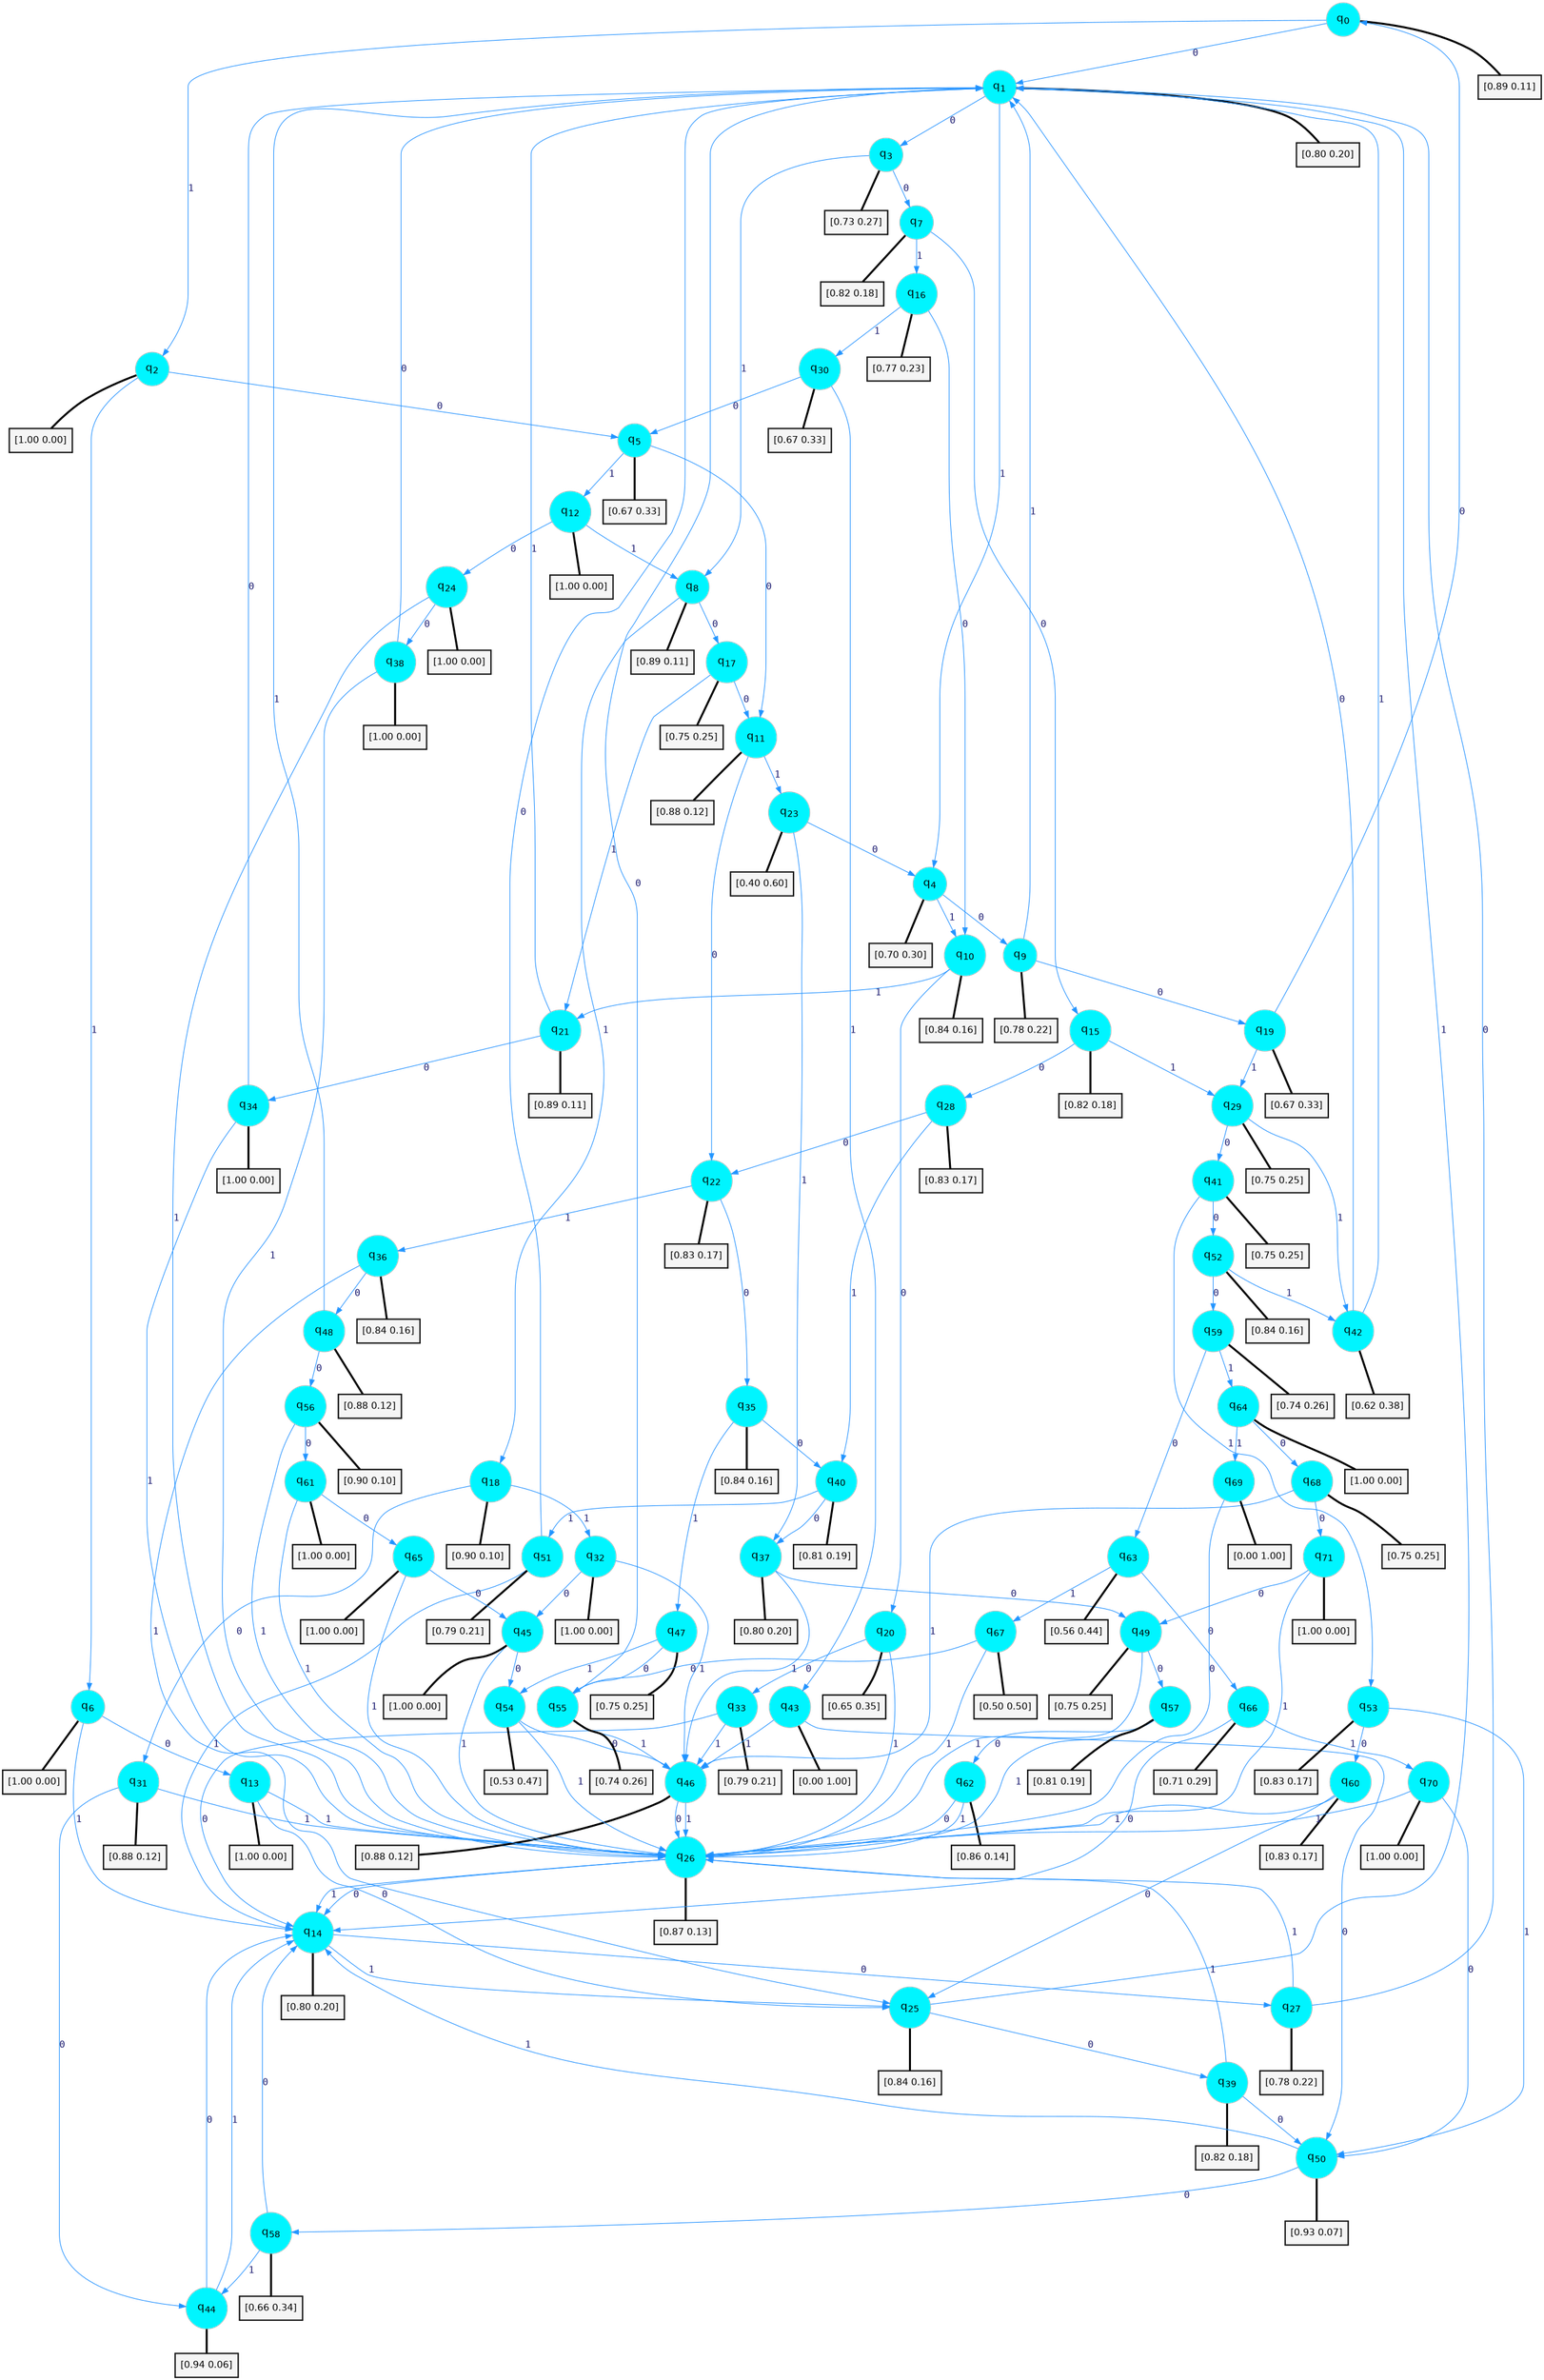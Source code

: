 digraph G {
graph [
bgcolor=transparent, dpi=300, rankdir=TD, size="40,25"];
node [
color=gray, fillcolor=turquoise1, fontcolor=black, fontname=Helvetica, fontsize=16, fontweight=bold, shape=circle, style=filled];
edge [
arrowsize=1, color=dodgerblue1, fontcolor=midnightblue, fontname=courier, fontweight=bold, penwidth=1, style=solid, weight=20];
0[label=<q<SUB>0</SUB>>];
1[label=<q<SUB>1</SUB>>];
2[label=<q<SUB>2</SUB>>];
3[label=<q<SUB>3</SUB>>];
4[label=<q<SUB>4</SUB>>];
5[label=<q<SUB>5</SUB>>];
6[label=<q<SUB>6</SUB>>];
7[label=<q<SUB>7</SUB>>];
8[label=<q<SUB>8</SUB>>];
9[label=<q<SUB>9</SUB>>];
10[label=<q<SUB>10</SUB>>];
11[label=<q<SUB>11</SUB>>];
12[label=<q<SUB>12</SUB>>];
13[label=<q<SUB>13</SUB>>];
14[label=<q<SUB>14</SUB>>];
15[label=<q<SUB>15</SUB>>];
16[label=<q<SUB>16</SUB>>];
17[label=<q<SUB>17</SUB>>];
18[label=<q<SUB>18</SUB>>];
19[label=<q<SUB>19</SUB>>];
20[label=<q<SUB>20</SUB>>];
21[label=<q<SUB>21</SUB>>];
22[label=<q<SUB>22</SUB>>];
23[label=<q<SUB>23</SUB>>];
24[label=<q<SUB>24</SUB>>];
25[label=<q<SUB>25</SUB>>];
26[label=<q<SUB>26</SUB>>];
27[label=<q<SUB>27</SUB>>];
28[label=<q<SUB>28</SUB>>];
29[label=<q<SUB>29</SUB>>];
30[label=<q<SUB>30</SUB>>];
31[label=<q<SUB>31</SUB>>];
32[label=<q<SUB>32</SUB>>];
33[label=<q<SUB>33</SUB>>];
34[label=<q<SUB>34</SUB>>];
35[label=<q<SUB>35</SUB>>];
36[label=<q<SUB>36</SUB>>];
37[label=<q<SUB>37</SUB>>];
38[label=<q<SUB>38</SUB>>];
39[label=<q<SUB>39</SUB>>];
40[label=<q<SUB>40</SUB>>];
41[label=<q<SUB>41</SUB>>];
42[label=<q<SUB>42</SUB>>];
43[label=<q<SUB>43</SUB>>];
44[label=<q<SUB>44</SUB>>];
45[label=<q<SUB>45</SUB>>];
46[label=<q<SUB>46</SUB>>];
47[label=<q<SUB>47</SUB>>];
48[label=<q<SUB>48</SUB>>];
49[label=<q<SUB>49</SUB>>];
50[label=<q<SUB>50</SUB>>];
51[label=<q<SUB>51</SUB>>];
52[label=<q<SUB>52</SUB>>];
53[label=<q<SUB>53</SUB>>];
54[label=<q<SUB>54</SUB>>];
55[label=<q<SUB>55</SUB>>];
56[label=<q<SUB>56</SUB>>];
57[label=<q<SUB>57</SUB>>];
58[label=<q<SUB>58</SUB>>];
59[label=<q<SUB>59</SUB>>];
60[label=<q<SUB>60</SUB>>];
61[label=<q<SUB>61</SUB>>];
62[label=<q<SUB>62</SUB>>];
63[label=<q<SUB>63</SUB>>];
64[label=<q<SUB>64</SUB>>];
65[label=<q<SUB>65</SUB>>];
66[label=<q<SUB>66</SUB>>];
67[label=<q<SUB>67</SUB>>];
68[label=<q<SUB>68</SUB>>];
69[label=<q<SUB>69</SUB>>];
70[label=<q<SUB>70</SUB>>];
71[label=<q<SUB>71</SUB>>];
72[label="[0.89 0.11]", shape=box,fontcolor=black, fontname=Helvetica, fontsize=14, penwidth=2, fillcolor=whitesmoke,color=black];
73[label="[0.80 0.20]", shape=box,fontcolor=black, fontname=Helvetica, fontsize=14, penwidth=2, fillcolor=whitesmoke,color=black];
74[label="[1.00 0.00]", shape=box,fontcolor=black, fontname=Helvetica, fontsize=14, penwidth=2, fillcolor=whitesmoke,color=black];
75[label="[0.73 0.27]", shape=box,fontcolor=black, fontname=Helvetica, fontsize=14, penwidth=2, fillcolor=whitesmoke,color=black];
76[label="[0.70 0.30]", shape=box,fontcolor=black, fontname=Helvetica, fontsize=14, penwidth=2, fillcolor=whitesmoke,color=black];
77[label="[0.67 0.33]", shape=box,fontcolor=black, fontname=Helvetica, fontsize=14, penwidth=2, fillcolor=whitesmoke,color=black];
78[label="[1.00 0.00]", shape=box,fontcolor=black, fontname=Helvetica, fontsize=14, penwidth=2, fillcolor=whitesmoke,color=black];
79[label="[0.82 0.18]", shape=box,fontcolor=black, fontname=Helvetica, fontsize=14, penwidth=2, fillcolor=whitesmoke,color=black];
80[label="[0.89 0.11]", shape=box,fontcolor=black, fontname=Helvetica, fontsize=14, penwidth=2, fillcolor=whitesmoke,color=black];
81[label="[0.78 0.22]", shape=box,fontcolor=black, fontname=Helvetica, fontsize=14, penwidth=2, fillcolor=whitesmoke,color=black];
82[label="[0.84 0.16]", shape=box,fontcolor=black, fontname=Helvetica, fontsize=14, penwidth=2, fillcolor=whitesmoke,color=black];
83[label="[0.88 0.12]", shape=box,fontcolor=black, fontname=Helvetica, fontsize=14, penwidth=2, fillcolor=whitesmoke,color=black];
84[label="[1.00 0.00]", shape=box,fontcolor=black, fontname=Helvetica, fontsize=14, penwidth=2, fillcolor=whitesmoke,color=black];
85[label="[1.00 0.00]", shape=box,fontcolor=black, fontname=Helvetica, fontsize=14, penwidth=2, fillcolor=whitesmoke,color=black];
86[label="[0.80 0.20]", shape=box,fontcolor=black, fontname=Helvetica, fontsize=14, penwidth=2, fillcolor=whitesmoke,color=black];
87[label="[0.82 0.18]", shape=box,fontcolor=black, fontname=Helvetica, fontsize=14, penwidth=2, fillcolor=whitesmoke,color=black];
88[label="[0.77 0.23]", shape=box,fontcolor=black, fontname=Helvetica, fontsize=14, penwidth=2, fillcolor=whitesmoke,color=black];
89[label="[0.75 0.25]", shape=box,fontcolor=black, fontname=Helvetica, fontsize=14, penwidth=2, fillcolor=whitesmoke,color=black];
90[label="[0.90 0.10]", shape=box,fontcolor=black, fontname=Helvetica, fontsize=14, penwidth=2, fillcolor=whitesmoke,color=black];
91[label="[0.67 0.33]", shape=box,fontcolor=black, fontname=Helvetica, fontsize=14, penwidth=2, fillcolor=whitesmoke,color=black];
92[label="[0.65 0.35]", shape=box,fontcolor=black, fontname=Helvetica, fontsize=14, penwidth=2, fillcolor=whitesmoke,color=black];
93[label="[0.89 0.11]", shape=box,fontcolor=black, fontname=Helvetica, fontsize=14, penwidth=2, fillcolor=whitesmoke,color=black];
94[label="[0.83 0.17]", shape=box,fontcolor=black, fontname=Helvetica, fontsize=14, penwidth=2, fillcolor=whitesmoke,color=black];
95[label="[0.40 0.60]", shape=box,fontcolor=black, fontname=Helvetica, fontsize=14, penwidth=2, fillcolor=whitesmoke,color=black];
96[label="[1.00 0.00]", shape=box,fontcolor=black, fontname=Helvetica, fontsize=14, penwidth=2, fillcolor=whitesmoke,color=black];
97[label="[0.84 0.16]", shape=box,fontcolor=black, fontname=Helvetica, fontsize=14, penwidth=2, fillcolor=whitesmoke,color=black];
98[label="[0.87 0.13]", shape=box,fontcolor=black, fontname=Helvetica, fontsize=14, penwidth=2, fillcolor=whitesmoke,color=black];
99[label="[0.78 0.22]", shape=box,fontcolor=black, fontname=Helvetica, fontsize=14, penwidth=2, fillcolor=whitesmoke,color=black];
100[label="[0.83 0.17]", shape=box,fontcolor=black, fontname=Helvetica, fontsize=14, penwidth=2, fillcolor=whitesmoke,color=black];
101[label="[0.75 0.25]", shape=box,fontcolor=black, fontname=Helvetica, fontsize=14, penwidth=2, fillcolor=whitesmoke,color=black];
102[label="[0.67 0.33]", shape=box,fontcolor=black, fontname=Helvetica, fontsize=14, penwidth=2, fillcolor=whitesmoke,color=black];
103[label="[0.88 0.12]", shape=box,fontcolor=black, fontname=Helvetica, fontsize=14, penwidth=2, fillcolor=whitesmoke,color=black];
104[label="[1.00 0.00]", shape=box,fontcolor=black, fontname=Helvetica, fontsize=14, penwidth=2, fillcolor=whitesmoke,color=black];
105[label="[0.79 0.21]", shape=box,fontcolor=black, fontname=Helvetica, fontsize=14, penwidth=2, fillcolor=whitesmoke,color=black];
106[label="[1.00 0.00]", shape=box,fontcolor=black, fontname=Helvetica, fontsize=14, penwidth=2, fillcolor=whitesmoke,color=black];
107[label="[0.84 0.16]", shape=box,fontcolor=black, fontname=Helvetica, fontsize=14, penwidth=2, fillcolor=whitesmoke,color=black];
108[label="[0.84 0.16]", shape=box,fontcolor=black, fontname=Helvetica, fontsize=14, penwidth=2, fillcolor=whitesmoke,color=black];
109[label="[0.80 0.20]", shape=box,fontcolor=black, fontname=Helvetica, fontsize=14, penwidth=2, fillcolor=whitesmoke,color=black];
110[label="[1.00 0.00]", shape=box,fontcolor=black, fontname=Helvetica, fontsize=14, penwidth=2, fillcolor=whitesmoke,color=black];
111[label="[0.82 0.18]", shape=box,fontcolor=black, fontname=Helvetica, fontsize=14, penwidth=2, fillcolor=whitesmoke,color=black];
112[label="[0.81 0.19]", shape=box,fontcolor=black, fontname=Helvetica, fontsize=14, penwidth=2, fillcolor=whitesmoke,color=black];
113[label="[0.75 0.25]", shape=box,fontcolor=black, fontname=Helvetica, fontsize=14, penwidth=2, fillcolor=whitesmoke,color=black];
114[label="[0.62 0.38]", shape=box,fontcolor=black, fontname=Helvetica, fontsize=14, penwidth=2, fillcolor=whitesmoke,color=black];
115[label="[0.00 1.00]", shape=box,fontcolor=black, fontname=Helvetica, fontsize=14, penwidth=2, fillcolor=whitesmoke,color=black];
116[label="[0.94 0.06]", shape=box,fontcolor=black, fontname=Helvetica, fontsize=14, penwidth=2, fillcolor=whitesmoke,color=black];
117[label="[1.00 0.00]", shape=box,fontcolor=black, fontname=Helvetica, fontsize=14, penwidth=2, fillcolor=whitesmoke,color=black];
118[label="[0.88 0.12]", shape=box,fontcolor=black, fontname=Helvetica, fontsize=14, penwidth=2, fillcolor=whitesmoke,color=black];
119[label="[0.75 0.25]", shape=box,fontcolor=black, fontname=Helvetica, fontsize=14, penwidth=2, fillcolor=whitesmoke,color=black];
120[label="[0.88 0.12]", shape=box,fontcolor=black, fontname=Helvetica, fontsize=14, penwidth=2, fillcolor=whitesmoke,color=black];
121[label="[0.75 0.25]", shape=box,fontcolor=black, fontname=Helvetica, fontsize=14, penwidth=2, fillcolor=whitesmoke,color=black];
122[label="[0.93 0.07]", shape=box,fontcolor=black, fontname=Helvetica, fontsize=14, penwidth=2, fillcolor=whitesmoke,color=black];
123[label="[0.79 0.21]", shape=box,fontcolor=black, fontname=Helvetica, fontsize=14, penwidth=2, fillcolor=whitesmoke,color=black];
124[label="[0.84 0.16]", shape=box,fontcolor=black, fontname=Helvetica, fontsize=14, penwidth=2, fillcolor=whitesmoke,color=black];
125[label="[0.83 0.17]", shape=box,fontcolor=black, fontname=Helvetica, fontsize=14, penwidth=2, fillcolor=whitesmoke,color=black];
126[label="[0.53 0.47]", shape=box,fontcolor=black, fontname=Helvetica, fontsize=14, penwidth=2, fillcolor=whitesmoke,color=black];
127[label="[0.74 0.26]", shape=box,fontcolor=black, fontname=Helvetica, fontsize=14, penwidth=2, fillcolor=whitesmoke,color=black];
128[label="[0.90 0.10]", shape=box,fontcolor=black, fontname=Helvetica, fontsize=14, penwidth=2, fillcolor=whitesmoke,color=black];
129[label="[0.81 0.19]", shape=box,fontcolor=black, fontname=Helvetica, fontsize=14, penwidth=2, fillcolor=whitesmoke,color=black];
130[label="[0.66 0.34]", shape=box,fontcolor=black, fontname=Helvetica, fontsize=14, penwidth=2, fillcolor=whitesmoke,color=black];
131[label="[0.74 0.26]", shape=box,fontcolor=black, fontname=Helvetica, fontsize=14, penwidth=2, fillcolor=whitesmoke,color=black];
132[label="[0.83 0.17]", shape=box,fontcolor=black, fontname=Helvetica, fontsize=14, penwidth=2, fillcolor=whitesmoke,color=black];
133[label="[1.00 0.00]", shape=box,fontcolor=black, fontname=Helvetica, fontsize=14, penwidth=2, fillcolor=whitesmoke,color=black];
134[label="[0.86 0.14]", shape=box,fontcolor=black, fontname=Helvetica, fontsize=14, penwidth=2, fillcolor=whitesmoke,color=black];
135[label="[0.56 0.44]", shape=box,fontcolor=black, fontname=Helvetica, fontsize=14, penwidth=2, fillcolor=whitesmoke,color=black];
136[label="[1.00 0.00]", shape=box,fontcolor=black, fontname=Helvetica, fontsize=14, penwidth=2, fillcolor=whitesmoke,color=black];
137[label="[1.00 0.00]", shape=box,fontcolor=black, fontname=Helvetica, fontsize=14, penwidth=2, fillcolor=whitesmoke,color=black];
138[label="[0.71 0.29]", shape=box,fontcolor=black, fontname=Helvetica, fontsize=14, penwidth=2, fillcolor=whitesmoke,color=black];
139[label="[0.50 0.50]", shape=box,fontcolor=black, fontname=Helvetica, fontsize=14, penwidth=2, fillcolor=whitesmoke,color=black];
140[label="[0.75 0.25]", shape=box,fontcolor=black, fontname=Helvetica, fontsize=14, penwidth=2, fillcolor=whitesmoke,color=black];
141[label="[0.00 1.00]", shape=box,fontcolor=black, fontname=Helvetica, fontsize=14, penwidth=2, fillcolor=whitesmoke,color=black];
142[label="[1.00 0.00]", shape=box,fontcolor=black, fontname=Helvetica, fontsize=14, penwidth=2, fillcolor=whitesmoke,color=black];
143[label="[1.00 0.00]", shape=box,fontcolor=black, fontname=Helvetica, fontsize=14, penwidth=2, fillcolor=whitesmoke,color=black];
0->1 [label=0];
0->2 [label=1];
0->72 [arrowhead=none, penwidth=3,color=black];
1->3 [label=0];
1->4 [label=1];
1->73 [arrowhead=none, penwidth=3,color=black];
2->5 [label=0];
2->6 [label=1];
2->74 [arrowhead=none, penwidth=3,color=black];
3->7 [label=0];
3->8 [label=1];
3->75 [arrowhead=none, penwidth=3,color=black];
4->9 [label=0];
4->10 [label=1];
4->76 [arrowhead=none, penwidth=3,color=black];
5->11 [label=0];
5->12 [label=1];
5->77 [arrowhead=none, penwidth=3,color=black];
6->13 [label=0];
6->14 [label=1];
6->78 [arrowhead=none, penwidth=3,color=black];
7->15 [label=0];
7->16 [label=1];
7->79 [arrowhead=none, penwidth=3,color=black];
8->17 [label=0];
8->18 [label=1];
8->80 [arrowhead=none, penwidth=3,color=black];
9->19 [label=0];
9->1 [label=1];
9->81 [arrowhead=none, penwidth=3,color=black];
10->20 [label=0];
10->21 [label=1];
10->82 [arrowhead=none, penwidth=3,color=black];
11->22 [label=0];
11->23 [label=1];
11->83 [arrowhead=none, penwidth=3,color=black];
12->24 [label=0];
12->8 [label=1];
12->84 [arrowhead=none, penwidth=3,color=black];
13->25 [label=0];
13->26 [label=1];
13->85 [arrowhead=none, penwidth=3,color=black];
14->27 [label=0];
14->25 [label=1];
14->86 [arrowhead=none, penwidth=3,color=black];
15->28 [label=0];
15->29 [label=1];
15->87 [arrowhead=none, penwidth=3,color=black];
16->10 [label=0];
16->30 [label=1];
16->88 [arrowhead=none, penwidth=3,color=black];
17->11 [label=0];
17->21 [label=1];
17->89 [arrowhead=none, penwidth=3,color=black];
18->31 [label=0];
18->32 [label=1];
18->90 [arrowhead=none, penwidth=3,color=black];
19->0 [label=0];
19->29 [label=1];
19->91 [arrowhead=none, penwidth=3,color=black];
20->33 [label=0];
20->26 [label=1];
20->92 [arrowhead=none, penwidth=3,color=black];
21->34 [label=0];
21->1 [label=1];
21->93 [arrowhead=none, penwidth=3,color=black];
22->35 [label=0];
22->36 [label=1];
22->94 [arrowhead=none, penwidth=3,color=black];
23->4 [label=0];
23->37 [label=1];
23->95 [arrowhead=none, penwidth=3,color=black];
24->38 [label=0];
24->26 [label=1];
24->96 [arrowhead=none, penwidth=3,color=black];
25->39 [label=0];
25->1 [label=1];
25->97 [arrowhead=none, penwidth=3,color=black];
26->14 [label=0];
26->14 [label=1];
26->98 [arrowhead=none, penwidth=3,color=black];
27->1 [label=0];
27->26 [label=1];
27->99 [arrowhead=none, penwidth=3,color=black];
28->22 [label=0];
28->40 [label=1];
28->100 [arrowhead=none, penwidth=3,color=black];
29->41 [label=0];
29->42 [label=1];
29->101 [arrowhead=none, penwidth=3,color=black];
30->5 [label=0];
30->43 [label=1];
30->102 [arrowhead=none, penwidth=3,color=black];
31->44 [label=0];
31->26 [label=1];
31->103 [arrowhead=none, penwidth=3,color=black];
32->45 [label=0];
32->46 [label=1];
32->104 [arrowhead=none, penwidth=3,color=black];
33->14 [label=0];
33->46 [label=1];
33->105 [arrowhead=none, penwidth=3,color=black];
34->1 [label=0];
34->26 [label=1];
34->106 [arrowhead=none, penwidth=3,color=black];
35->40 [label=0];
35->47 [label=1];
35->107 [arrowhead=none, penwidth=3,color=black];
36->48 [label=0];
36->25 [label=1];
36->108 [arrowhead=none, penwidth=3,color=black];
37->49 [label=0];
37->46 [label=1];
37->109 [arrowhead=none, penwidth=3,color=black];
38->1 [label=0];
38->26 [label=1];
38->110 [arrowhead=none, penwidth=3,color=black];
39->50 [label=0];
39->26 [label=1];
39->111 [arrowhead=none, penwidth=3,color=black];
40->37 [label=0];
40->51 [label=1];
40->112 [arrowhead=none, penwidth=3,color=black];
41->52 [label=0];
41->53 [label=1];
41->113 [arrowhead=none, penwidth=3,color=black];
42->1 [label=0];
42->1 [label=1];
42->114 [arrowhead=none, penwidth=3,color=black];
43->50 [label=0];
43->46 [label=1];
43->115 [arrowhead=none, penwidth=3,color=black];
44->14 [label=0];
44->14 [label=1];
44->116 [arrowhead=none, penwidth=3,color=black];
45->54 [label=0];
45->26 [label=1];
45->117 [arrowhead=none, penwidth=3,color=black];
46->26 [label=0];
46->26 [label=1];
46->118 [arrowhead=none, penwidth=3,color=black];
47->55 [label=0];
47->54 [label=1];
47->119 [arrowhead=none, penwidth=3,color=black];
48->56 [label=0];
48->1 [label=1];
48->120 [arrowhead=none, penwidth=3,color=black];
49->57 [label=0];
49->26 [label=1];
49->121 [arrowhead=none, penwidth=3,color=black];
50->58 [label=0];
50->14 [label=1];
50->122 [arrowhead=none, penwidth=3,color=black];
51->1 [label=0];
51->14 [label=1];
51->123 [arrowhead=none, penwidth=3,color=black];
52->59 [label=0];
52->42 [label=1];
52->124 [arrowhead=none, penwidth=3,color=black];
53->60 [label=0];
53->50 [label=1];
53->125 [arrowhead=none, penwidth=3,color=black];
54->46 [label=0];
54->26 [label=1];
54->126 [arrowhead=none, penwidth=3,color=black];
55->1 [label=0];
55->46 [label=1];
55->127 [arrowhead=none, penwidth=3,color=black];
56->61 [label=0];
56->26 [label=1];
56->128 [arrowhead=none, penwidth=3,color=black];
57->62 [label=0];
57->26 [label=1];
57->129 [arrowhead=none, penwidth=3,color=black];
58->14 [label=0];
58->44 [label=1];
58->130 [arrowhead=none, penwidth=3,color=black];
59->63 [label=0];
59->64 [label=1];
59->131 [arrowhead=none, penwidth=3,color=black];
60->25 [label=0];
60->26 [label=1];
60->132 [arrowhead=none, penwidth=3,color=black];
61->65 [label=0];
61->26 [label=1];
61->133 [arrowhead=none, penwidth=3,color=black];
62->26 [label=0];
62->26 [label=1];
62->134 [arrowhead=none, penwidth=3,color=black];
63->66 [label=0];
63->67 [label=1];
63->135 [arrowhead=none, penwidth=3,color=black];
64->68 [label=0];
64->69 [label=1];
64->136 [arrowhead=none, penwidth=3,color=black];
65->45 [label=0];
65->26 [label=1];
65->137 [arrowhead=none, penwidth=3,color=black];
66->14 [label=0];
66->70 [label=1];
66->138 [arrowhead=none, penwidth=3,color=black];
67->55 [label=0];
67->26 [label=1];
67->139 [arrowhead=none, penwidth=3,color=black];
68->71 [label=0];
68->46 [label=1];
68->140 [arrowhead=none, penwidth=3,color=black];
69->26 [label=0];
69->141 [arrowhead=none, penwidth=3,color=black];
70->50 [label=0];
70->26 [label=1];
70->142 [arrowhead=none, penwidth=3,color=black];
71->49 [label=0];
71->26 [label=1];
71->143 [arrowhead=none, penwidth=3,color=black];
}
